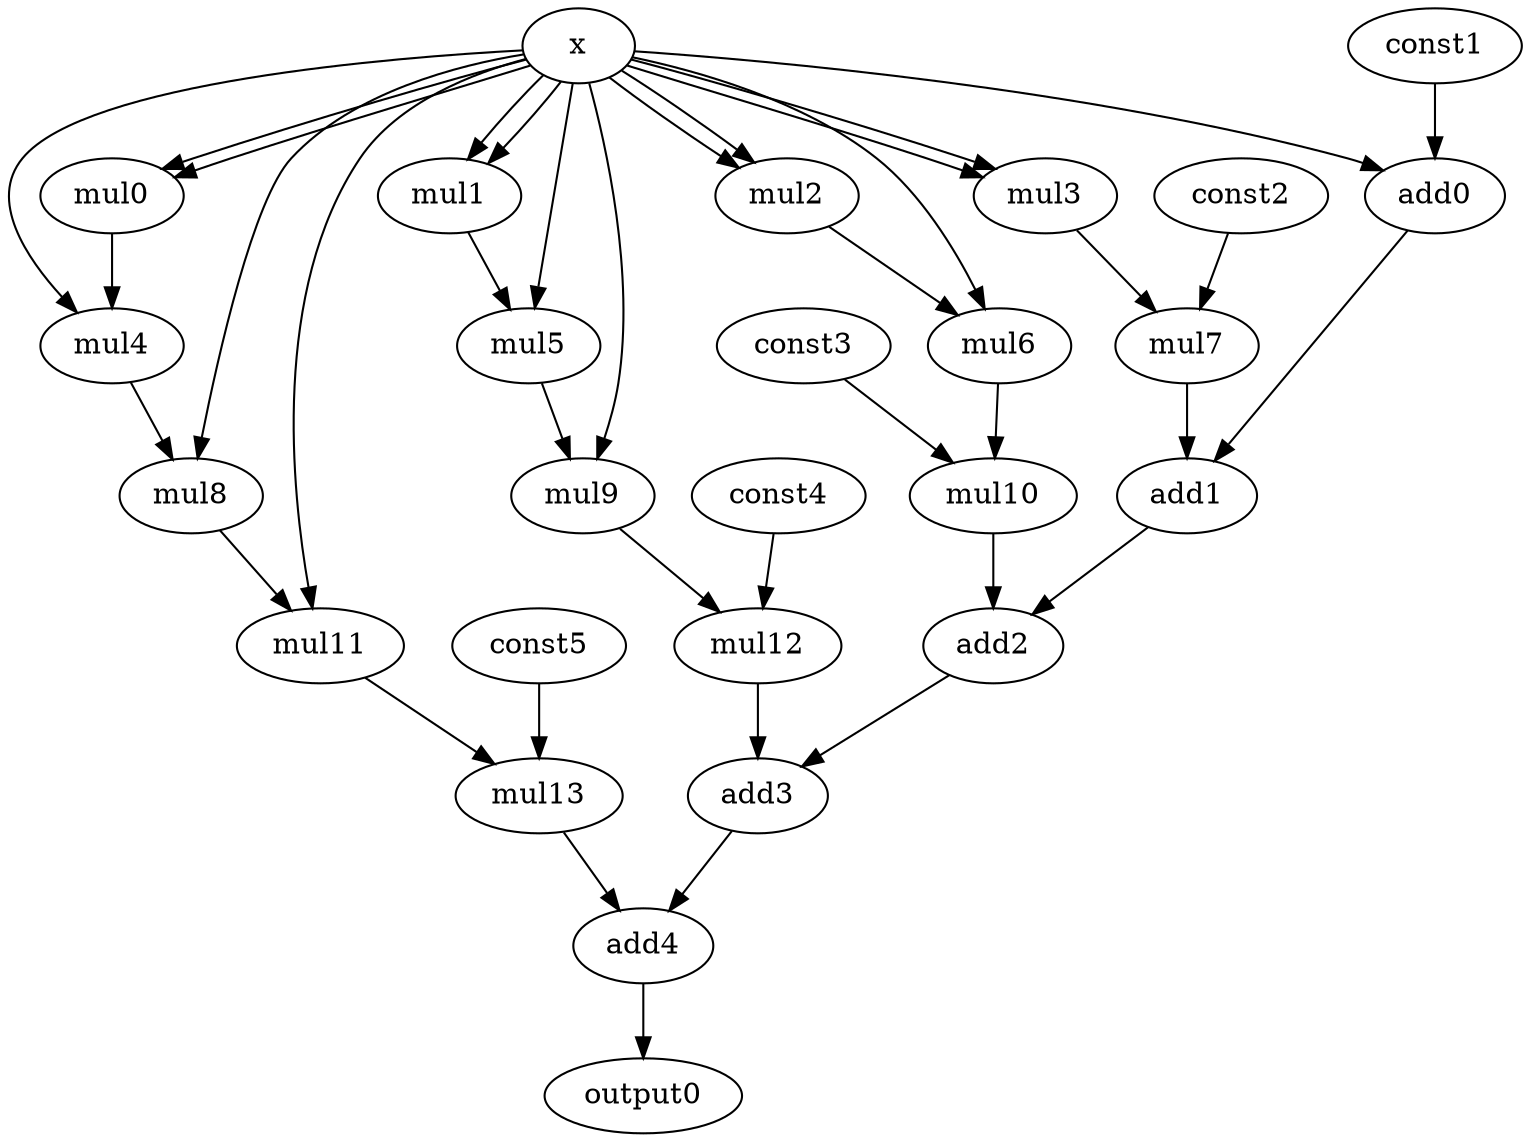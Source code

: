 digraph exponential_6 {
//const1 = 1
//const2 = 1/2!
//const3 = 1/3!
//const4 = 1/4!
//const5 = 1/5!


x[opcode=load];
const1[opcode=const];
const2[opcode=const];
const3[opcode=const];
const4[opcode=const];
const5[opcode=const];
output0[opcode=store];

mul0[opcode=mul];
mul1[opcode=mul];
mul2[opcode=mul];
mul3[opcode=mul];
mul4[opcode=mul];
mul5[opcode=mul];
mul6[opcode=mul];
mul7[opcode=mul];
mul8[opcode=mul];
mul9[opcode=mul];
mul10[opcode=mul];
mul11[opcode=mul];
mul12[opcode=mul];
mul13[opcode=mul];


add0[opcode=add];
add1[opcode=add];
add2[opcode=add];
add3[opcode=add];
add4[opcode=add];


//first layer
x->mul0[operand=0];
x->mul0[operand=1];

x->mul1[operand=0];
x->mul1[operand=1];
x->mul2[operand=0];
x->mul2[operand=1];

x->mul3[operand=0];
x->mul3[operand=1];

const1->add0[operand=0];
x->add0[operand=1];

//second layer
x->mul4[operand=0];
mul0->mul4[operand=1];

mul1->mul5[operand=0];
x->mul5[operand=1];

x->mul6[operand=0];
mul2->mul6[operand=1];

const2->mul7[operand=0];
mul3->mul7[operand=1];


//third layer
x->mul8[operand=0];
mul4->mul8[operand=1];

x->mul9[operand=0];
mul5->mul9[operand=1];

const3->mul10[operand=0];
mul6->mul10[operand=1];

mul7->add1[operand=0];
add0->add1[operand=1];

//fourth layer
x->mul11[operand=0];
mul8->mul11[operand=1];

const4->mul12[operand=0];
mul9->mul12[operand=1];

mul10->add2[operand=0];
add1->add2[operand=1];

//fifth layer
mul11->mul13[operand=0];
const5->mul13[operand=1];

mul12->add3[operand=0];
add2->add3[operand=1];

mul13->add4[operand=0];
add3->add4[operand=1];

add4->output0[operand=0];



}
